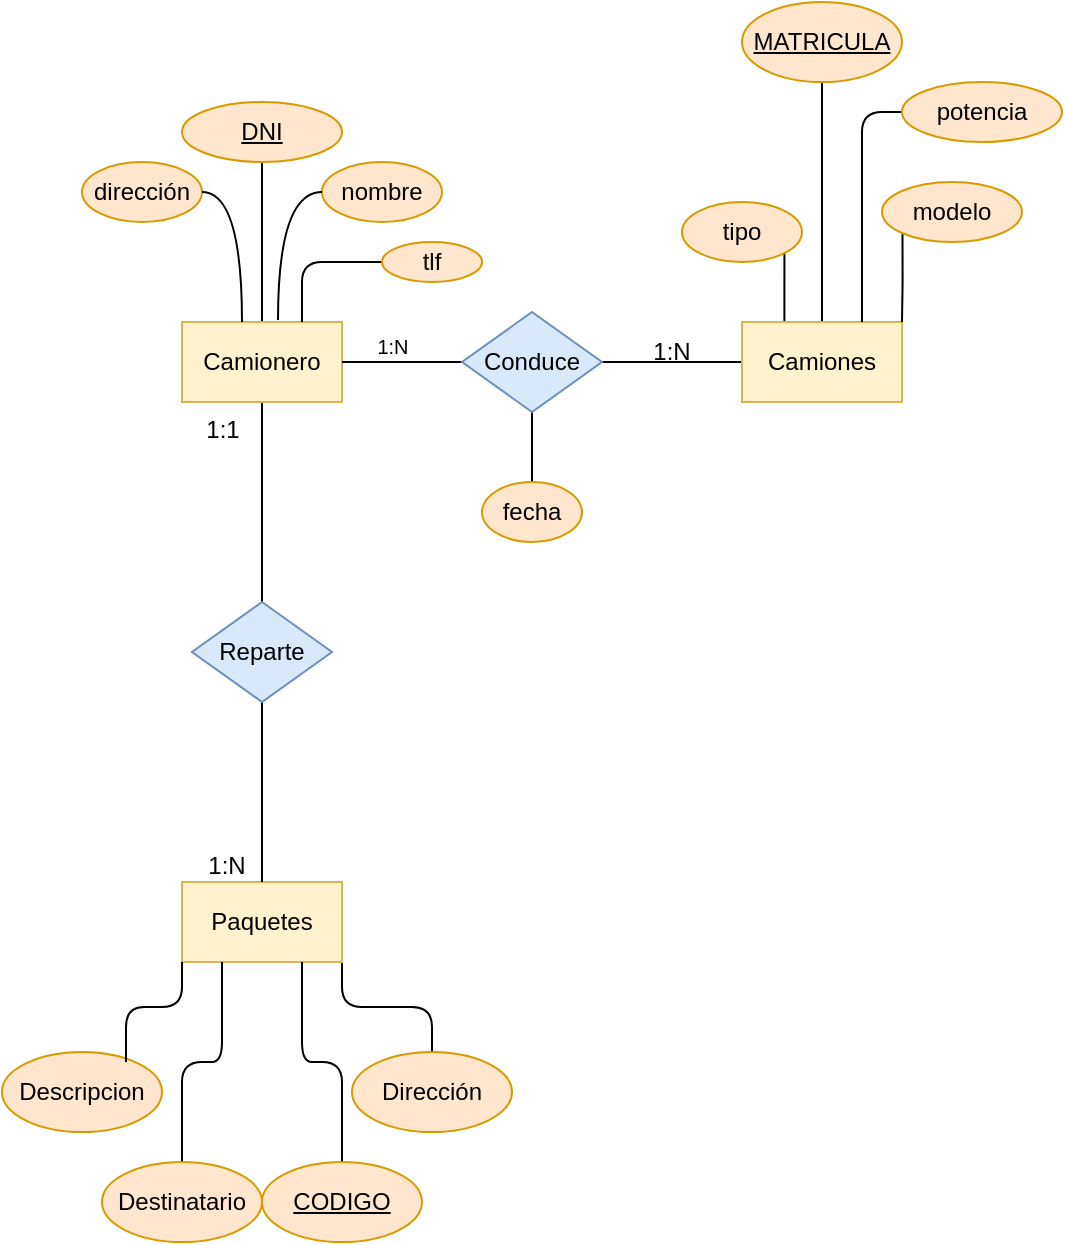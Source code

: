 <mxfile version="21.8.2" type="github">
  <diagram name="Página-1" id="HCHrNYl30tXwelg6hYeL">
    <mxGraphModel dx="1434" dy="795" grid="1" gridSize="10" guides="1" tooltips="1" connect="1" arrows="1" fold="1" page="1" pageScale="1" pageWidth="827" pageHeight="1169" math="0" shadow="0">
      <root>
        <mxCell id="0" />
        <mxCell id="1" parent="0" />
        <mxCell id="XdnwhCygg9N6XGbP2J52-7" style="edgeStyle=orthogonalEdgeStyle;rounded=0;orthogonalLoop=1;jettySize=auto;html=1;exitX=0.5;exitY=1;exitDx=0;exitDy=0;entryX=0.5;entryY=0;entryDx=0;entryDy=0;endArrow=none;endFill=0;" parent="1" source="XdnwhCygg9N6XGbP2J52-1" target="XdnwhCygg9N6XGbP2J52-5" edge="1">
          <mxGeometry relative="1" as="geometry" />
        </mxCell>
        <mxCell id="zHJQdYGYcfevTsKzQPyl-4" style="edgeStyle=orthogonalEdgeStyle;rounded=0;orthogonalLoop=1;jettySize=auto;html=1;exitX=0.5;exitY=0;exitDx=0;exitDy=0;entryX=0.5;entryY=1;entryDx=0;entryDy=0;endArrow=none;endFill=0;" edge="1" parent="1" source="XdnwhCygg9N6XGbP2J52-1" target="zHJQdYGYcfevTsKzQPyl-1">
          <mxGeometry relative="1" as="geometry" />
        </mxCell>
        <mxCell id="XdnwhCygg9N6XGbP2J52-1" value="Camionero" style="rounded=0;whiteSpace=wrap;html=1;fillColor=#fff2cc;strokeColor=#d6b656;" parent="1" vertex="1">
          <mxGeometry x="120" y="200" width="80" height="40" as="geometry" />
        </mxCell>
        <mxCell id="zHJQdYGYcfevTsKzQPyl-28" style="edgeStyle=orthogonalEdgeStyle;rounded=1;orthogonalLoop=1;jettySize=auto;html=1;exitX=1;exitY=1;exitDx=0;exitDy=0;endArrow=none;endFill=0;" edge="1" parent="1" source="XdnwhCygg9N6XGbP2J52-2" target="zHJQdYGYcfevTsKzQPyl-26">
          <mxGeometry relative="1" as="geometry" />
        </mxCell>
        <mxCell id="XdnwhCygg9N6XGbP2J52-2" value="&lt;div&gt;Paquetes&lt;/div&gt;" style="whiteSpace=wrap;html=1;fillColor=#fff2cc;strokeColor=#d6b656;" parent="1" vertex="1">
          <mxGeometry x="120" y="480" width="80" height="40" as="geometry" />
        </mxCell>
        <mxCell id="XdnwhCygg9N6XGbP2J52-9" style="edgeStyle=orthogonalEdgeStyle;rounded=0;orthogonalLoop=1;jettySize=auto;html=1;exitX=0;exitY=0.5;exitDx=0;exitDy=0;entryX=1;entryY=0.5;entryDx=0;entryDy=0;endArrow=none;endFill=0;" parent="1" source="XdnwhCygg9N6XGbP2J52-3" target="XdnwhCygg9N6XGbP2J52-4" edge="1">
          <mxGeometry relative="1" as="geometry" />
        </mxCell>
        <mxCell id="zHJQdYGYcfevTsKzQPyl-14" style="edgeStyle=orthogonalEdgeStyle;rounded=0;orthogonalLoop=1;jettySize=auto;html=1;exitX=0.5;exitY=0;exitDx=0;exitDy=0;entryX=0.5;entryY=1;entryDx=0;entryDy=0;endArrow=none;endFill=0;" edge="1" parent="1" source="XdnwhCygg9N6XGbP2J52-3" target="zHJQdYGYcfevTsKzQPyl-13">
          <mxGeometry relative="1" as="geometry" />
        </mxCell>
        <mxCell id="zHJQdYGYcfevTsKzQPyl-18" style="edgeStyle=orthogonalEdgeStyle;rounded=0;orthogonalLoop=1;jettySize=auto;html=1;exitX=0.25;exitY=0;exitDx=0;exitDy=0;entryX=1;entryY=1;entryDx=0;entryDy=0;endArrow=none;endFill=0;" edge="1" parent="1" source="XdnwhCygg9N6XGbP2J52-3" target="zHJQdYGYcfevTsKzQPyl-17">
          <mxGeometry relative="1" as="geometry" />
        </mxCell>
        <mxCell id="XdnwhCygg9N6XGbP2J52-3" value="Camiones" style="whiteSpace=wrap;html=1;fillColor=#fff2cc;strokeColor=#d6b656;" parent="1" vertex="1">
          <mxGeometry x="400" y="200" width="80" height="40" as="geometry" />
        </mxCell>
        <mxCell id="XdnwhCygg9N6XGbP2J52-8" style="edgeStyle=orthogonalEdgeStyle;rounded=0;orthogonalLoop=1;jettySize=auto;html=1;exitX=0;exitY=0.5;exitDx=0;exitDy=0;entryX=1;entryY=0.5;entryDx=0;entryDy=0;endArrow=none;endFill=0;" parent="1" source="XdnwhCygg9N6XGbP2J52-4" target="XdnwhCygg9N6XGbP2J52-1" edge="1">
          <mxGeometry relative="1" as="geometry" />
        </mxCell>
        <mxCell id="zHJQdYGYcfevTsKzQPyl-40" style="edgeStyle=orthogonalEdgeStyle;rounded=0;orthogonalLoop=1;jettySize=auto;html=1;exitX=0.5;exitY=1;exitDx=0;exitDy=0;entryX=0.5;entryY=0;entryDx=0;entryDy=0;endArrow=none;endFill=0;" edge="1" parent="1" source="XdnwhCygg9N6XGbP2J52-4" target="zHJQdYGYcfevTsKzQPyl-39">
          <mxGeometry relative="1" as="geometry" />
        </mxCell>
        <mxCell id="XdnwhCygg9N6XGbP2J52-4" value="&lt;div&gt;Conduce&lt;/div&gt;" style="rhombus;whiteSpace=wrap;html=1;fillColor=#dae8fc;strokeColor=#6c8ebf;" parent="1" vertex="1">
          <mxGeometry x="260" y="195" width="70" height="50" as="geometry" />
        </mxCell>
        <mxCell id="XdnwhCygg9N6XGbP2J52-6" style="edgeStyle=orthogonalEdgeStyle;rounded=0;orthogonalLoop=1;jettySize=auto;html=1;exitX=0.5;exitY=1;exitDx=0;exitDy=0;entryX=0.5;entryY=0;entryDx=0;entryDy=0;endArrow=none;endFill=0;" parent="1" source="XdnwhCygg9N6XGbP2J52-5" target="XdnwhCygg9N6XGbP2J52-2" edge="1">
          <mxGeometry relative="1" as="geometry" />
        </mxCell>
        <mxCell id="XdnwhCygg9N6XGbP2J52-5" value="&lt;div&gt;Reparte&lt;/div&gt;" style="rhombus;whiteSpace=wrap;html=1;fillColor=#dae8fc;strokeColor=#6c8ebf;" parent="1" vertex="1">
          <mxGeometry x="125" y="340" width="70" height="50" as="geometry" />
        </mxCell>
        <mxCell id="zHJQdYGYcfevTsKzQPyl-1" value="&lt;u&gt;DNI&lt;/u&gt;" style="ellipse;whiteSpace=wrap;html=1;fillColor=#ffe6cc;strokeColor=#d79b00;" vertex="1" parent="1">
          <mxGeometry x="120" y="90" width="80" height="30" as="geometry" />
        </mxCell>
        <mxCell id="zHJQdYGYcfevTsKzQPyl-5" value="nombre" style="ellipse;whiteSpace=wrap;html=1;fillColor=#ffe6cc;strokeColor=#d79b00;" vertex="1" parent="1">
          <mxGeometry x="190" y="120" width="60" height="30" as="geometry" />
        </mxCell>
        <mxCell id="zHJQdYGYcfevTsKzQPyl-6" style="edgeStyle=orthogonalEdgeStyle;orthogonalLoop=1;jettySize=auto;html=1;exitX=0;exitY=0.5;exitDx=0;exitDy=0;entryX=0.6;entryY=-0.025;entryDx=0;entryDy=0;entryPerimeter=0;endArrow=none;endFill=0;curved=1;" edge="1" parent="1" source="zHJQdYGYcfevTsKzQPyl-5" target="XdnwhCygg9N6XGbP2J52-1">
          <mxGeometry relative="1" as="geometry" />
        </mxCell>
        <mxCell id="zHJQdYGYcfevTsKzQPyl-8" style="edgeStyle=orthogonalEdgeStyle;rounded=1;orthogonalLoop=1;jettySize=auto;html=1;exitX=0;exitY=0.5;exitDx=0;exitDy=0;entryX=0.75;entryY=0;entryDx=0;entryDy=0;endArrow=none;endFill=0;" edge="1" parent="1" source="zHJQdYGYcfevTsKzQPyl-7" target="XdnwhCygg9N6XGbP2J52-1">
          <mxGeometry relative="1" as="geometry" />
        </mxCell>
        <mxCell id="zHJQdYGYcfevTsKzQPyl-7" value="tlf" style="ellipse;whiteSpace=wrap;html=1;fillColor=#ffe6cc;strokeColor=#d79b00;" vertex="1" parent="1">
          <mxGeometry x="220" y="160" width="50" height="20" as="geometry" />
        </mxCell>
        <mxCell id="zHJQdYGYcfevTsKzQPyl-10" value="dirección" style="ellipse;whiteSpace=wrap;html=1;fillColor=#ffe6cc;strokeColor=#d79b00;" vertex="1" parent="1">
          <mxGeometry x="70" y="120" width="60" height="30" as="geometry" />
        </mxCell>
        <mxCell id="zHJQdYGYcfevTsKzQPyl-11" style="edgeStyle=orthogonalEdgeStyle;orthogonalLoop=1;jettySize=auto;html=1;exitX=1;exitY=0.5;exitDx=0;exitDy=0;entryX=0.375;entryY=0;entryDx=0;entryDy=0;entryPerimeter=0;endArrow=none;endFill=0;curved=1;" edge="1" parent="1" source="zHJQdYGYcfevTsKzQPyl-10" target="XdnwhCygg9N6XGbP2J52-1">
          <mxGeometry relative="1" as="geometry" />
        </mxCell>
        <mxCell id="zHJQdYGYcfevTsKzQPyl-13" value="&lt;u&gt;MATRICULA&lt;/u&gt;" style="ellipse;whiteSpace=wrap;html=1;fillColor=#ffe6cc;strokeColor=#d79b00;" vertex="1" parent="1">
          <mxGeometry x="400" y="40" width="80" height="40" as="geometry" />
        </mxCell>
        <mxCell id="zHJQdYGYcfevTsKzQPyl-20" style="edgeStyle=orthogonalEdgeStyle;rounded=0;orthogonalLoop=1;jettySize=auto;html=1;exitX=0;exitY=1;exitDx=0;exitDy=0;entryX=1;entryY=0;entryDx=0;entryDy=0;endArrow=none;endFill=0;" edge="1" parent="1" source="zHJQdYGYcfevTsKzQPyl-15" target="XdnwhCygg9N6XGbP2J52-3">
          <mxGeometry relative="1" as="geometry" />
        </mxCell>
        <mxCell id="zHJQdYGYcfevTsKzQPyl-15" value="&lt;div&gt;modelo&lt;/div&gt;" style="ellipse;whiteSpace=wrap;html=1;fillColor=#ffe6cc;strokeColor=#d79b00;" vertex="1" parent="1">
          <mxGeometry x="470" y="130" width="70" height="30" as="geometry" />
        </mxCell>
        <mxCell id="zHJQdYGYcfevTsKzQPyl-17" value="tipo" style="ellipse;whiteSpace=wrap;html=1;fillColor=#ffe6cc;strokeColor=#d79b00;" vertex="1" parent="1">
          <mxGeometry x="370" y="140" width="60" height="30" as="geometry" />
        </mxCell>
        <mxCell id="zHJQdYGYcfevTsKzQPyl-21" style="edgeStyle=orthogonalEdgeStyle;rounded=1;orthogonalLoop=1;jettySize=auto;html=1;exitX=0;exitY=0.5;exitDx=0;exitDy=0;entryX=0.75;entryY=0;entryDx=0;entryDy=0;endArrow=none;endFill=0;" edge="1" parent="1" source="zHJQdYGYcfevTsKzQPyl-19" target="XdnwhCygg9N6XGbP2J52-3">
          <mxGeometry relative="1" as="geometry" />
        </mxCell>
        <mxCell id="zHJQdYGYcfevTsKzQPyl-19" value="&lt;div&gt;potencia&lt;/div&gt;" style="ellipse;whiteSpace=wrap;html=1;fillColor=#ffe6cc;strokeColor=#d79b00;" vertex="1" parent="1">
          <mxGeometry x="480" y="80" width="80" height="30" as="geometry" />
        </mxCell>
        <mxCell id="zHJQdYGYcfevTsKzQPyl-22" value="Descripcion" style="ellipse;whiteSpace=wrap;html=1;fillColor=#ffe6cc;strokeColor=#d79b00;" vertex="1" parent="1">
          <mxGeometry x="30" y="565" width="80" height="40" as="geometry" />
        </mxCell>
        <mxCell id="zHJQdYGYcfevTsKzQPyl-23" style="edgeStyle=orthogonalEdgeStyle;rounded=1;orthogonalLoop=1;jettySize=auto;html=1;exitX=0;exitY=1;exitDx=0;exitDy=0;entryX=0.775;entryY=0.125;entryDx=0;entryDy=0;entryPerimeter=0;endArrow=none;endFill=0;" edge="1" parent="1" source="XdnwhCygg9N6XGbP2J52-2" target="zHJQdYGYcfevTsKzQPyl-22">
          <mxGeometry relative="1" as="geometry" />
        </mxCell>
        <mxCell id="zHJQdYGYcfevTsKzQPyl-34" style="edgeStyle=orthogonalEdgeStyle;rounded=1;orthogonalLoop=1;jettySize=auto;html=1;exitX=0.5;exitY=0;exitDx=0;exitDy=0;entryX=0.25;entryY=1;entryDx=0;entryDy=0;endArrow=none;endFill=0;" edge="1" parent="1" source="zHJQdYGYcfevTsKzQPyl-24" target="XdnwhCygg9N6XGbP2J52-2">
          <mxGeometry relative="1" as="geometry" />
        </mxCell>
        <mxCell id="zHJQdYGYcfevTsKzQPyl-24" value="Destinatario" style="ellipse;whiteSpace=wrap;html=1;fillColor=#ffe6cc;strokeColor=#d79b00;" vertex="1" parent="1">
          <mxGeometry x="80" y="620" width="80" height="40" as="geometry" />
        </mxCell>
        <mxCell id="zHJQdYGYcfevTsKzQPyl-26" value="Dirección" style="ellipse;whiteSpace=wrap;html=1;fillColor=#ffe6cc;strokeColor=#d79b00;" vertex="1" parent="1">
          <mxGeometry x="205" y="565" width="80" height="40" as="geometry" />
        </mxCell>
        <mxCell id="zHJQdYGYcfevTsKzQPyl-36" style="edgeStyle=orthogonalEdgeStyle;rounded=1;orthogonalLoop=1;jettySize=auto;html=1;exitX=0.5;exitY=0;exitDx=0;exitDy=0;entryX=0.75;entryY=1;entryDx=0;entryDy=0;endArrow=none;endFill=0;" edge="1" parent="1" source="zHJQdYGYcfevTsKzQPyl-35" target="XdnwhCygg9N6XGbP2J52-2">
          <mxGeometry relative="1" as="geometry" />
        </mxCell>
        <mxCell id="zHJQdYGYcfevTsKzQPyl-35" value="&lt;u&gt;CODIGO&lt;/u&gt;" style="ellipse;whiteSpace=wrap;html=1;fillColor=#ffe6cc;strokeColor=#d79b00;" vertex="1" parent="1">
          <mxGeometry x="160" y="620" width="80" height="40" as="geometry" />
        </mxCell>
        <mxCell id="zHJQdYGYcfevTsKzQPyl-39" value="fecha" style="ellipse;whiteSpace=wrap;html=1;fillColor=#ffe6cc;strokeColor=#d79b00;" vertex="1" parent="1">
          <mxGeometry x="270" y="280" width="50" height="30" as="geometry" />
        </mxCell>
        <mxCell id="zHJQdYGYcfevTsKzQPyl-41" value="1:N" style="text;html=1;strokeColor=none;fillColor=none;align=center;verticalAlign=middle;whiteSpace=wrap;rounded=0;" vertex="1" parent="1">
          <mxGeometry x="340" y="210" width="50" height="10" as="geometry" />
        </mxCell>
        <mxCell id="zHJQdYGYcfevTsKzQPyl-42" value="&lt;sup&gt;1:N&lt;/sup&gt;" style="text;html=1;align=center;verticalAlign=middle;resizable=0;points=[];autosize=1;strokeColor=none;fillColor=none;" vertex="1" parent="1">
          <mxGeometry x="205" y="200" width="40" height="30" as="geometry" />
        </mxCell>
        <mxCell id="zHJQdYGYcfevTsKzQPyl-43" value="1:1" style="text;html=1;align=center;verticalAlign=middle;resizable=0;points=[];autosize=1;strokeColor=none;fillColor=none;" vertex="1" parent="1">
          <mxGeometry x="120" y="239" width="40" height="30" as="geometry" />
        </mxCell>
        <mxCell id="zHJQdYGYcfevTsKzQPyl-44" value="1:N" style="text;html=1;align=center;verticalAlign=middle;resizable=0;points=[];autosize=1;strokeColor=none;fillColor=none;" vertex="1" parent="1">
          <mxGeometry x="122" y="457" width="40" height="30" as="geometry" />
        </mxCell>
      </root>
    </mxGraphModel>
  </diagram>
</mxfile>

